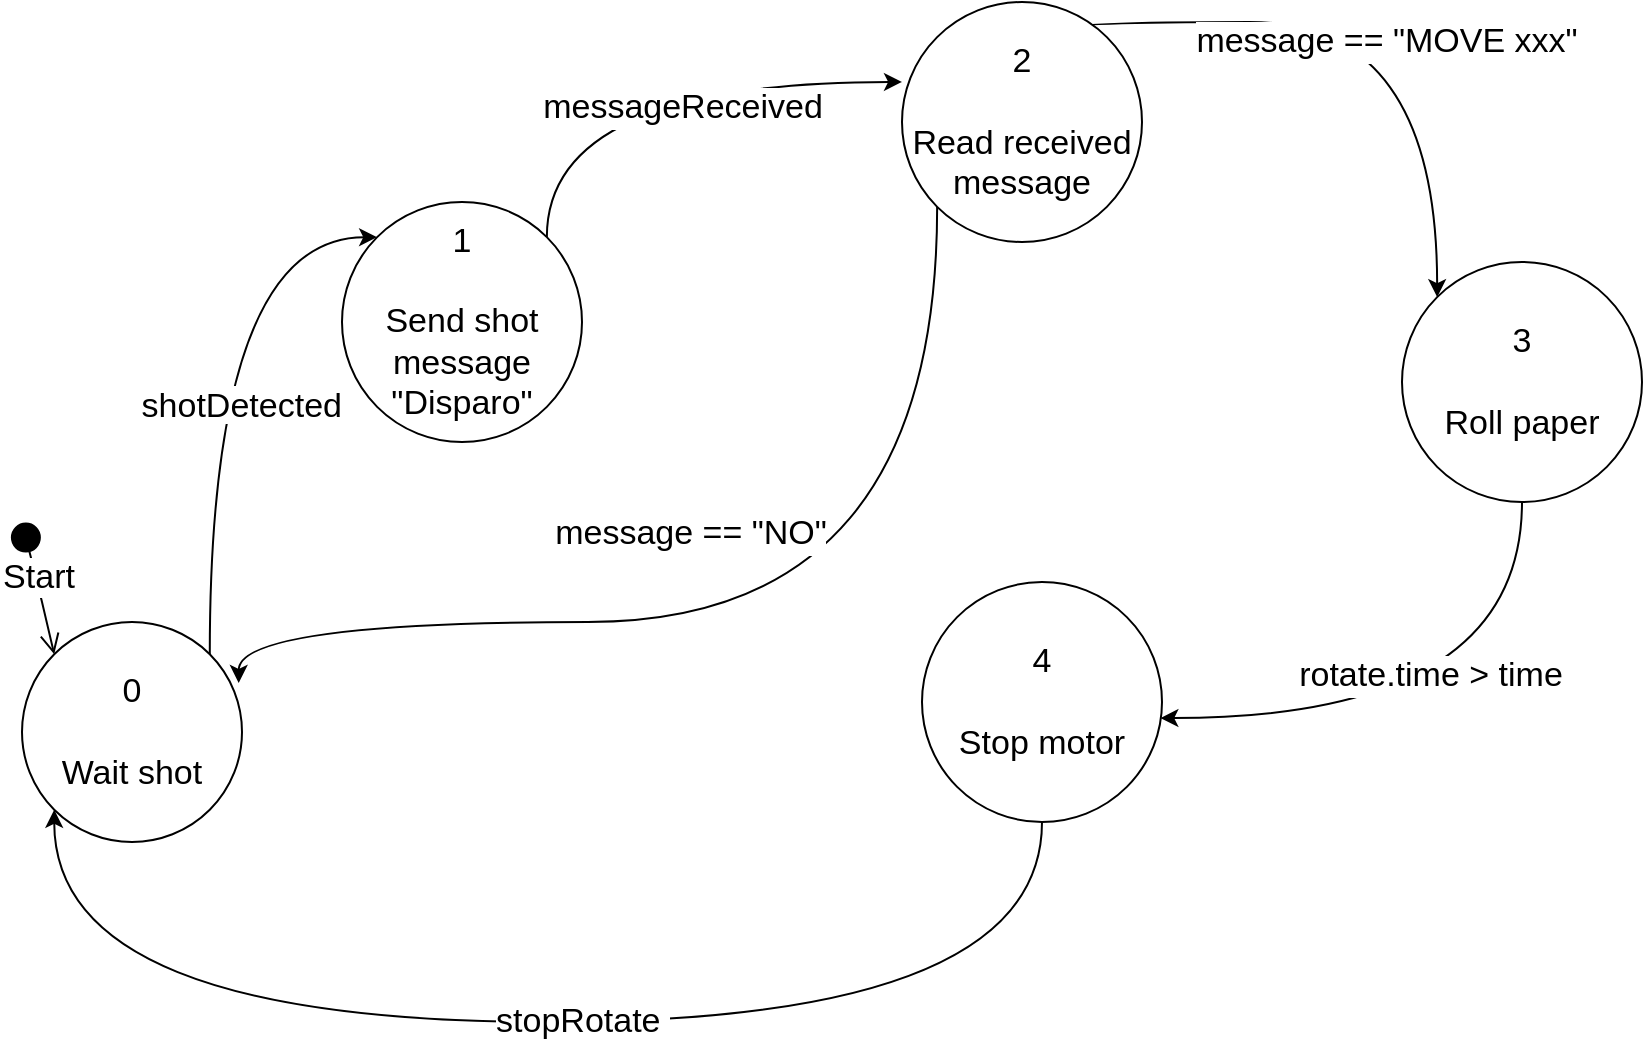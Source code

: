 <mxfile version="21.4.0" type="device">
  <diagram name="Page-1" id="58cdce13-f638-feb5-8d6f-7d28b1aa9fa0">
    <mxGraphModel dx="1195" dy="622" grid="1" gridSize="10" guides="1" tooltips="1" connect="1" arrows="1" fold="1" page="1" pageScale="1" pageWidth="1100" pageHeight="850" background="none" math="0" shadow="0">
      <root>
        <mxCell id="0" />
        <mxCell id="1" parent="0" />
        <mxCell id="MVTyi4cymcAZBlQDS7a2-5" value="shotDetected" style="edgeStyle=orthogonalEdgeStyle;rounded=0;orthogonalLoop=1;jettySize=auto;exitX=1;exitY=0;exitDx=0;exitDy=0;entryX=0;entryY=0;entryDx=0;entryDy=0;curved=1;fontSize=17;" parent="1" source="MVTyi4cymcAZBlQDS7a2-1" target="MVTyi4cymcAZBlQDS7a2-2" edge="1">
          <mxGeometry x="-0.137" y="-16" relative="1" as="geometry">
            <Array as="points">
              <mxPoint x="134" y="288" />
            </Array>
            <mxPoint as="offset" />
          </mxGeometry>
        </mxCell>
        <mxCell id="MVTyi4cymcAZBlQDS7a2-1" value="&lt;font style=&quot;font-size: 17px;&quot;&gt;0&lt;br&gt;&lt;br&gt;Wait shot&lt;br&gt;&lt;/font&gt;" style="ellipse;whiteSpace=wrap;html=1;aspect=fixed;" parent="1" vertex="1">
          <mxGeometry x="40" y="480" width="110" height="110" as="geometry" />
        </mxCell>
        <mxCell id="xn_Yh0dq-hmXRfCCK_vc-2" style="edgeStyle=orthogonalEdgeStyle;orthogonalLoop=1;jettySize=auto;html=1;exitX=1;exitY=0;exitDx=0;exitDy=0;curved=1;entryX=0;entryY=0.333;entryDx=0;entryDy=0;entryPerimeter=0;" edge="1" parent="1" source="MVTyi4cymcAZBlQDS7a2-2" target="MVTyi4cymcAZBlQDS7a2-3">
          <mxGeometry relative="1" as="geometry">
            <mxPoint x="410" y="210" as="targetPoint" />
            <Array as="points">
              <mxPoint x="302" y="210" />
            </Array>
          </mxGeometry>
        </mxCell>
        <mxCell id="xn_Yh0dq-hmXRfCCK_vc-3" value="&lt;font style=&quot;font-size: 17px;&quot;&gt;messageReceived&lt;/font&gt;" style="edgeLabel;html=1;align=center;verticalAlign=middle;resizable=0;points=[];" vertex="1" connectable="0" parent="xn_Yh0dq-hmXRfCCK_vc-2">
          <mxGeometry x="0.131" y="-13" relative="1" as="geometry">
            <mxPoint as="offset" />
          </mxGeometry>
        </mxCell>
        <mxCell id="MVTyi4cymcAZBlQDS7a2-2" value="&lt;font style=&quot;font-size: 17px;&quot;&gt;1&lt;br&gt;&lt;br&gt;&lt;/font&gt;&lt;div style=&quot;font-size: 17px;&quot;&gt;&lt;font style=&quot;font-size: 17px;&quot;&gt;Send shot message&lt;br&gt;&lt;/font&gt;&lt;/div&gt;&lt;div style=&quot;font-size: 17px;&quot;&gt;&lt;font style=&quot;font-size: 17px;&quot;&gt;&quot;Disparo&quot;&lt;br&gt;&lt;/font&gt;&lt;/div&gt;" style="ellipse;whiteSpace=wrap;html=1;aspect=fixed;strokeWidth=1;" parent="1" vertex="1">
          <mxGeometry x="200" y="270" width="120" height="120" as="geometry" />
        </mxCell>
        <mxCell id="MVTyi4cymcAZBlQDS7a2-13" value="&lt;font style=&quot;font-size: 17px;&quot;&gt;message == &quot;MOVE xxx&quot;&lt;/font&gt;" style="edgeStyle=orthogonalEdgeStyle;rounded=0;orthogonalLoop=1;jettySize=auto;html=1;exitX=1;exitY=0;exitDx=0;exitDy=0;entryX=0;entryY=0;entryDx=0;entryDy=0;curved=1;" parent="1" source="MVTyi4cymcAZBlQDS7a2-3" target="MVTyi4cymcAZBlQDS7a2-4" edge="1">
          <mxGeometry x="0.085" y="-10" relative="1" as="geometry">
            <Array as="points">
              <mxPoint x="560" y="188" />
              <mxPoint x="560" y="180" />
              <mxPoint x="748" y="180" />
            </Array>
            <mxPoint as="offset" />
          </mxGeometry>
        </mxCell>
        <mxCell id="MVTyi4cymcAZBlQDS7a2-17" value="&lt;font style=&quot;font-size: 17px;&quot;&gt;message == &quot;NO&quot;&lt;/font&gt;" style="edgeStyle=orthogonalEdgeStyle;rounded=0;orthogonalLoop=1;jettySize=auto;html=1;exitX=0;exitY=1;exitDx=0;exitDy=0;entryX=0.985;entryY=0.277;entryDx=0;entryDy=0;curved=1;entryPerimeter=0;" parent="1" source="MVTyi4cymcAZBlQDS7a2-3" target="MVTyi4cymcAZBlQDS7a2-1" edge="1">
          <mxGeometry x="0.127" y="-44" relative="1" as="geometry">
            <Array as="points">
              <mxPoint x="498" y="480" />
              <mxPoint x="148" y="480" />
            </Array>
            <mxPoint as="offset" />
          </mxGeometry>
        </mxCell>
        <mxCell id="MVTyi4cymcAZBlQDS7a2-3" value="&lt;font style=&quot;font-size: 17px;&quot;&gt;2&lt;br&gt;&lt;br&gt;Read received message&lt;br&gt;&lt;/font&gt;" style="ellipse;whiteSpace=wrap;html=1;aspect=fixed;" parent="1" vertex="1">
          <mxGeometry x="480" y="170" width="120" height="120" as="geometry" />
        </mxCell>
        <mxCell id="xn_Yh0dq-hmXRfCCK_vc-5" style="edgeStyle=orthogonalEdgeStyle;orthogonalLoop=1;jettySize=auto;html=1;exitX=0.5;exitY=1;exitDx=0;exitDy=0;entryX=0.993;entryY=0.567;entryDx=0;entryDy=0;entryPerimeter=0;curved=1;" edge="1" parent="1" source="MVTyi4cymcAZBlQDS7a2-4" target="MVTyi4cymcAZBlQDS7a2-22">
          <mxGeometry relative="1" as="geometry" />
        </mxCell>
        <mxCell id="xn_Yh0dq-hmXRfCCK_vc-6" value="&lt;font style=&quot;font-size: 17px;&quot;&gt;rotate.time &amp;gt; time&lt;/font&gt;" style="edgeLabel;html=1;align=center;verticalAlign=middle;resizable=0;points=[];" vertex="1" connectable="0" parent="xn_Yh0dq-hmXRfCCK_vc-5">
          <mxGeometry x="0.071" y="-21" relative="1" as="geometry">
            <mxPoint as="offset" />
          </mxGeometry>
        </mxCell>
        <mxCell id="MVTyi4cymcAZBlQDS7a2-4" value="&lt;font style=&quot;font-size: 17px;&quot;&gt;3&lt;br&gt;&lt;br&gt;Roll paper&lt;br&gt;&lt;/font&gt;" style="ellipse;whiteSpace=wrap;html=1;aspect=fixed;" parent="1" vertex="1">
          <mxGeometry x="730" y="300" width="120" height="120" as="geometry" />
        </mxCell>
        <mxCell id="MVTyi4cymcAZBlQDS7a2-27" value="&lt;font style=&quot;font-size: 17px;&quot;&gt;stopRotate&amp;nbsp;&lt;/font&gt;" style="edgeStyle=orthogonalEdgeStyle;rounded=0;orthogonalLoop=1;jettySize=auto;html=1;exitX=0.5;exitY=1;exitDx=0;exitDy=0;entryX=0;entryY=1;entryDx=0;entryDy=0;curved=1;" parent="1" source="MVTyi4cymcAZBlQDS7a2-22" target="MVTyi4cymcAZBlQDS7a2-1" edge="1">
          <mxGeometry x="-0.056" relative="1" as="geometry">
            <Array as="points">
              <mxPoint x="550" y="680" />
              <mxPoint x="56" y="680" />
            </Array>
            <mxPoint as="offset" />
          </mxGeometry>
        </mxCell>
        <mxCell id="MVTyi4cymcAZBlQDS7a2-22" value="&lt;font style=&quot;font-size: 17px;&quot;&gt;4&lt;br&gt;&lt;br&gt;Stop motor&lt;br&gt;&lt;/font&gt;" style="ellipse;whiteSpace=wrap;html=1;aspect=fixed;" parent="1" vertex="1">
          <mxGeometry x="490" y="460" width="120" height="120" as="geometry" />
        </mxCell>
        <mxCell id="SVKY76wlo63Xa0BYTwR3-4" value="&lt;font style=&quot;font-size: 17px;&quot;&gt;Start&lt;/font&gt;" style="html=1;verticalAlign=bottom;startArrow=circle;startFill=1;endArrow=open;startSize=6;endSize=8;elbow=vertical;rounded=0;entryX=0;entryY=0;entryDx=0;entryDy=0;" parent="1" target="MVTyi4cymcAZBlQDS7a2-1" edge="1">
          <mxGeometry x="0.187" y="-2" width="80" relative="1" as="geometry">
            <mxPoint x="40" y="430" as="sourcePoint" />
            <mxPoint x="100" y="430" as="targetPoint" />
            <Array as="points">
              <mxPoint x="50" y="470" />
            </Array>
            <mxPoint as="offset" />
          </mxGeometry>
        </mxCell>
      </root>
    </mxGraphModel>
  </diagram>
</mxfile>
